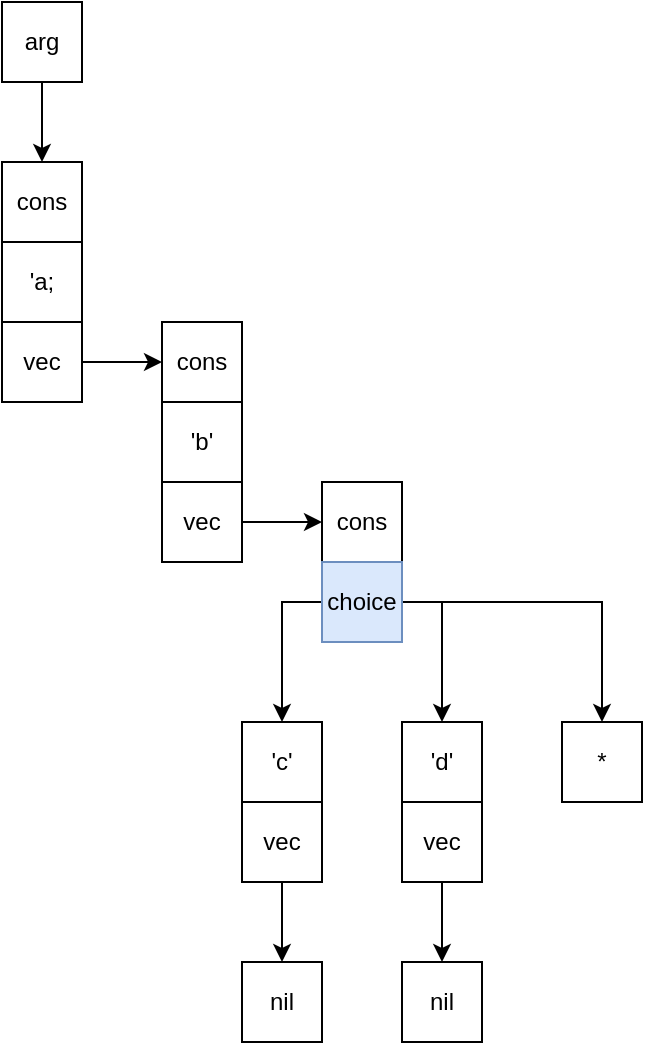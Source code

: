 <mxfile version="21.6.5" type="device">
  <diagram name="Page-1" id="15A0uf0Z5WTdDWAAPhsG">
    <mxGraphModel dx="1120" dy="1033" grid="1" gridSize="10" guides="1" tooltips="1" connect="1" arrows="1" fold="1" page="1" pageScale="1" pageWidth="827" pageHeight="1169" math="0" shadow="0">
      <root>
        <mxCell id="0" />
        <mxCell id="1" parent="0" />
        <mxCell id="wqkbbfp0oJk5X_OLIA2T-31" style="edgeStyle=orthogonalEdgeStyle;rounded=0;orthogonalLoop=1;jettySize=auto;html=1;" edge="1" parent="1" source="wqkbbfp0oJk5X_OLIA2T-16" target="wqkbbfp0oJk5X_OLIA2T-27">
          <mxGeometry relative="1" as="geometry" />
        </mxCell>
        <mxCell id="wqkbbfp0oJk5X_OLIA2T-16" value="arg" style="rounded=0;whiteSpace=wrap;html=1;" vertex="1" parent="1">
          <mxGeometry x="120" y="240" width="40" height="40" as="geometry" />
        </mxCell>
        <mxCell id="wqkbbfp0oJk5X_OLIA2T-17" value="&#39;a;" style="rounded=0;whiteSpace=wrap;html=1;" vertex="1" parent="1">
          <mxGeometry x="120" y="360" width="40" height="40" as="geometry" />
        </mxCell>
        <mxCell id="wqkbbfp0oJk5X_OLIA2T-29" style="edgeStyle=orthogonalEdgeStyle;rounded=0;orthogonalLoop=1;jettySize=auto;html=1;" edge="1" parent="1" source="wqkbbfp0oJk5X_OLIA2T-18" target="wqkbbfp0oJk5X_OLIA2T-26">
          <mxGeometry relative="1" as="geometry" />
        </mxCell>
        <mxCell id="wqkbbfp0oJk5X_OLIA2T-18" value="vec" style="rounded=0;whiteSpace=wrap;html=1;" vertex="1" parent="1">
          <mxGeometry x="120" y="400" width="40" height="40" as="geometry" />
        </mxCell>
        <mxCell id="wqkbbfp0oJk5X_OLIA2T-19" value="&#39;b&#39;" style="rounded=0;whiteSpace=wrap;html=1;" vertex="1" parent="1">
          <mxGeometry x="200" y="440" width="40" height="40" as="geometry" />
        </mxCell>
        <mxCell id="wqkbbfp0oJk5X_OLIA2T-30" style="edgeStyle=orthogonalEdgeStyle;rounded=0;orthogonalLoop=1;jettySize=auto;html=1;entryX=0;entryY=0.5;entryDx=0;entryDy=0;" edge="1" parent="1" source="wqkbbfp0oJk5X_OLIA2T-21" target="wqkbbfp0oJk5X_OLIA2T-28">
          <mxGeometry relative="1" as="geometry" />
        </mxCell>
        <mxCell id="wqkbbfp0oJk5X_OLIA2T-21" value="vec" style="rounded=0;whiteSpace=wrap;html=1;" vertex="1" parent="1">
          <mxGeometry x="200" y="480" width="40" height="40" as="geometry" />
        </mxCell>
        <mxCell id="wqkbbfp0oJk5X_OLIA2T-22" value="&#39;c&#39;" style="rounded=0;whiteSpace=wrap;html=1;" vertex="1" parent="1">
          <mxGeometry x="240" y="600" width="40" height="40" as="geometry" />
        </mxCell>
        <mxCell id="wqkbbfp0oJk5X_OLIA2T-42" style="edgeStyle=orthogonalEdgeStyle;rounded=0;orthogonalLoop=1;jettySize=auto;html=1;entryX=0.5;entryY=0;entryDx=0;entryDy=0;" edge="1" parent="1" source="wqkbbfp0oJk5X_OLIA2T-25" target="wqkbbfp0oJk5X_OLIA2T-40">
          <mxGeometry relative="1" as="geometry" />
        </mxCell>
        <mxCell id="wqkbbfp0oJk5X_OLIA2T-25" value="vec" style="rounded=0;whiteSpace=wrap;html=1;" vertex="1" parent="1">
          <mxGeometry x="240" y="640" width="40" height="40" as="geometry" />
        </mxCell>
        <mxCell id="wqkbbfp0oJk5X_OLIA2T-26" value="cons" style="rounded=0;whiteSpace=wrap;html=1;" vertex="1" parent="1">
          <mxGeometry x="200" y="400" width="40" height="40" as="geometry" />
        </mxCell>
        <mxCell id="wqkbbfp0oJk5X_OLIA2T-27" value="cons" style="rounded=0;whiteSpace=wrap;html=1;" vertex="1" parent="1">
          <mxGeometry x="120" y="320" width="40" height="40" as="geometry" />
        </mxCell>
        <mxCell id="wqkbbfp0oJk5X_OLIA2T-28" value="cons" style="rounded=0;whiteSpace=wrap;html=1;" vertex="1" parent="1">
          <mxGeometry x="280" y="480" width="40" height="40" as="geometry" />
        </mxCell>
        <mxCell id="wqkbbfp0oJk5X_OLIA2T-34" value="&#39;d&#39;" style="rounded=0;whiteSpace=wrap;html=1;" vertex="1" parent="1">
          <mxGeometry x="320" y="600" width="40" height="40" as="geometry" />
        </mxCell>
        <mxCell id="wqkbbfp0oJk5X_OLIA2T-43" style="edgeStyle=orthogonalEdgeStyle;rounded=0;orthogonalLoop=1;jettySize=auto;html=1;" edge="1" parent="1" source="wqkbbfp0oJk5X_OLIA2T-36" target="wqkbbfp0oJk5X_OLIA2T-41">
          <mxGeometry relative="1" as="geometry" />
        </mxCell>
        <mxCell id="wqkbbfp0oJk5X_OLIA2T-36" value="vec" style="rounded=0;whiteSpace=wrap;html=1;" vertex="1" parent="1">
          <mxGeometry x="320" y="640" width="40" height="40" as="geometry" />
        </mxCell>
        <mxCell id="wqkbbfp0oJk5X_OLIA2T-38" style="edgeStyle=orthogonalEdgeStyle;rounded=0;orthogonalLoop=1;jettySize=auto;html=1;entryX=0.5;entryY=0;entryDx=0;entryDy=0;" edge="1" parent="1" source="wqkbbfp0oJk5X_OLIA2T-37" target="wqkbbfp0oJk5X_OLIA2T-22">
          <mxGeometry relative="1" as="geometry">
            <Array as="points">
              <mxPoint x="260" y="540" />
            </Array>
          </mxGeometry>
        </mxCell>
        <mxCell id="wqkbbfp0oJk5X_OLIA2T-39" style="edgeStyle=orthogonalEdgeStyle;rounded=0;orthogonalLoop=1;jettySize=auto;html=1;entryX=0.5;entryY=0;entryDx=0;entryDy=0;" edge="1" parent="1" source="wqkbbfp0oJk5X_OLIA2T-37" target="wqkbbfp0oJk5X_OLIA2T-34">
          <mxGeometry relative="1" as="geometry">
            <Array as="points">
              <mxPoint x="340" y="540" />
            </Array>
          </mxGeometry>
        </mxCell>
        <mxCell id="wqkbbfp0oJk5X_OLIA2T-48" style="edgeStyle=orthogonalEdgeStyle;rounded=0;orthogonalLoop=1;jettySize=auto;html=1;entryX=0.5;entryY=0;entryDx=0;entryDy=0;" edge="1" parent="1" source="wqkbbfp0oJk5X_OLIA2T-37" target="wqkbbfp0oJk5X_OLIA2T-46">
          <mxGeometry relative="1" as="geometry" />
        </mxCell>
        <mxCell id="wqkbbfp0oJk5X_OLIA2T-37" value="choice" style="rounded=0;whiteSpace=wrap;html=1;fillColor=#dae8fc;strokeColor=#6c8ebf;" vertex="1" parent="1">
          <mxGeometry x="280" y="520" width="40" height="40" as="geometry" />
        </mxCell>
        <mxCell id="wqkbbfp0oJk5X_OLIA2T-40" value="nil" style="rounded=0;whiteSpace=wrap;html=1;" vertex="1" parent="1">
          <mxGeometry x="240" y="720" width="40" height="40" as="geometry" />
        </mxCell>
        <mxCell id="wqkbbfp0oJk5X_OLIA2T-41" value="nil" style="rounded=0;whiteSpace=wrap;html=1;" vertex="1" parent="1">
          <mxGeometry x="320" y="720" width="40" height="40" as="geometry" />
        </mxCell>
        <mxCell id="wqkbbfp0oJk5X_OLIA2T-46" value="*" style="rounded=0;whiteSpace=wrap;html=1;" vertex="1" parent="1">
          <mxGeometry x="400" y="600" width="40" height="40" as="geometry" />
        </mxCell>
      </root>
    </mxGraphModel>
  </diagram>
</mxfile>
